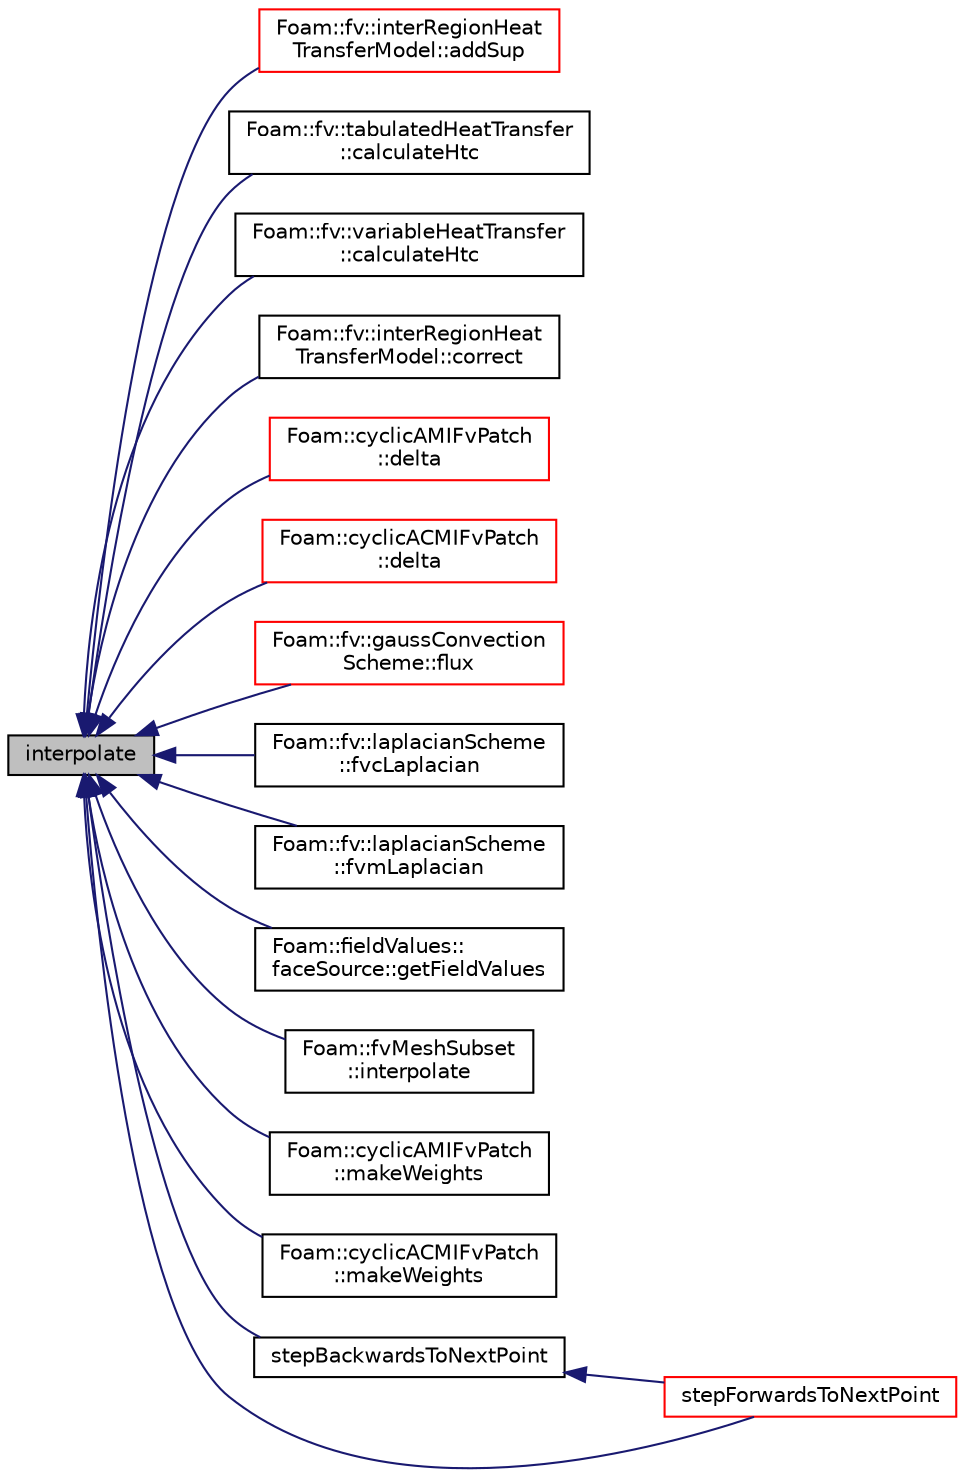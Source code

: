 digraph "interpolate"
{
  bgcolor="transparent";
  edge [fontname="Helvetica",fontsize="10",labelfontname="Helvetica",labelfontsize="10"];
  node [fontname="Helvetica",fontsize="10",shape=record];
  rankdir="LR";
  Node1 [label="interpolate",height=0.2,width=0.4,color="black", fillcolor="grey75", style="filled", fontcolor="black"];
  Node1 -> Node2 [dir="back",color="midnightblue",fontsize="10",style="solid",fontname="Helvetica"];
  Node2 [label="Foam::fv::interRegionHeat\lTransferModel::addSup",height=0.2,width=0.4,color="red",URL="$a01163.html#a9c3a3fc9e70c143a42b667f4c9485ec3",tooltip="Source term to energy equation. "];
  Node1 -> Node3 [dir="back",color="midnightblue",fontsize="10",style="solid",fontname="Helvetica"];
  Node3 [label="Foam::fv::tabulatedHeatTransfer\l::calculateHtc",height=0.2,width=0.4,color="black",URL="$a02557.html#ad1e0eb55111b46476f96087eb6869bf6",tooltip="Calculate the heat transfer coefficient. "];
  Node1 -> Node4 [dir="back",color="midnightblue",fontsize="10",style="solid",fontname="Helvetica"];
  Node4 [label="Foam::fv::variableHeatTransfer\l::calculateHtc",height=0.2,width=0.4,color="black",URL="$a02788.html#ad1e0eb55111b46476f96087eb6869bf6",tooltip="Calculate the heat transfer coefficient. "];
  Node1 -> Node5 [dir="back",color="midnightblue",fontsize="10",style="solid",fontname="Helvetica"];
  Node5 [label="Foam::fv::interRegionHeat\lTransferModel::correct",height=0.2,width=0.4,color="black",URL="$a01163.html#a3ae44b28050c3aa494c1d8e18cf618c1",tooltip="Correct to calculate the inter-region heat transfer coefficient. "];
  Node1 -> Node6 [dir="back",color="midnightblue",fontsize="10",style="solid",fontname="Helvetica"];
  Node6 [label="Foam::cyclicAMIFvPatch\l::delta",height=0.2,width=0.4,color="red",URL="$a00465.html#a7a789bc5f9f58b359455dee1b4f85950",tooltip="Return delta (P to N) vectors across coupled patch. "];
  Node1 -> Node7 [dir="back",color="midnightblue",fontsize="10",style="solid",fontname="Helvetica"];
  Node7 [label="Foam::cyclicACMIFvPatch\l::delta",height=0.2,width=0.4,color="red",URL="$a00455.html#a7a789bc5f9f58b359455dee1b4f85950",tooltip="Return delta (P to N) vectors across coupled patch. "];
  Node1 -> Node8 [dir="back",color="midnightblue",fontsize="10",style="solid",fontname="Helvetica"];
  Node8 [label="Foam::fv::gaussConvection\lScheme::flux",height=0.2,width=0.4,color="red",URL="$a00903.html#aa7c4ce4a2accb693290511e81b0427ac"];
  Node1 -> Node9 [dir="back",color="midnightblue",fontsize="10",style="solid",fontname="Helvetica"];
  Node9 [label="Foam::fv::laplacianScheme\l::fvcLaplacian",height=0.2,width=0.4,color="black",URL="$a01271.html#a5a348fa98d9eae55871011a23f0ee52e"];
  Node1 -> Node10 [dir="back",color="midnightblue",fontsize="10",style="solid",fontname="Helvetica"];
  Node10 [label="Foam::fv::laplacianScheme\l::fvmLaplacian",height=0.2,width=0.4,color="black",URL="$a01271.html#ade4167518e814a6819b2921b4f336955"];
  Node1 -> Node11 [dir="back",color="midnightblue",fontsize="10",style="solid",fontname="Helvetica"];
  Node11 [label="Foam::fieldValues::\lfaceSource::getFieldValues",height=0.2,width=0.4,color="black",URL="$a00734.html#a439e3c8a83d96c8c179e39c21f0be0b7"];
  Node1 -> Node12 [dir="back",color="midnightblue",fontsize="10",style="solid",fontname="Helvetica"];
  Node12 [label="Foam::fvMeshSubset\l::interpolate",height=0.2,width=0.4,color="black",URL="$a00881.html#a7f0d8ba2b6a4c4c47fd025904753a3fc"];
  Node1 -> Node13 [dir="back",color="midnightblue",fontsize="10",style="solid",fontname="Helvetica"];
  Node13 [label="Foam::cyclicAMIFvPatch\l::makeWeights",height=0.2,width=0.4,color="black",URL="$a00465.html#a6e8461e70d8bb85a22df5d8266daaa55",tooltip="Make patch weighting factors. "];
  Node1 -> Node14 [dir="back",color="midnightblue",fontsize="10",style="solid",fontname="Helvetica"];
  Node14 [label="Foam::cyclicACMIFvPatch\l::makeWeights",height=0.2,width=0.4,color="black",URL="$a00455.html#a6e8461e70d8bb85a22df5d8266daaa55",tooltip="Make patch weighting factors. "];
  Node1 -> Node15 [dir="back",color="midnightblue",fontsize="10",style="solid",fontname="Helvetica"];
  Node15 [label="stepBackwardsToNextPoint",height=0.2,width=0.4,color="black",URL="$a10733.html#a370957775203c2fb236711441d778273"];
  Node15 -> Node16 [dir="back",color="midnightblue",fontsize="10",style="solid",fontname="Helvetica"];
  Node16 [label="stepForwardsToNextPoint",height=0.2,width=0.4,color="red",URL="$a10733.html#af4d31a25cf140f175475f9115eba0c96"];
  Node1 -> Node16 [dir="back",color="midnightblue",fontsize="10",style="solid",fontname="Helvetica"];
}
